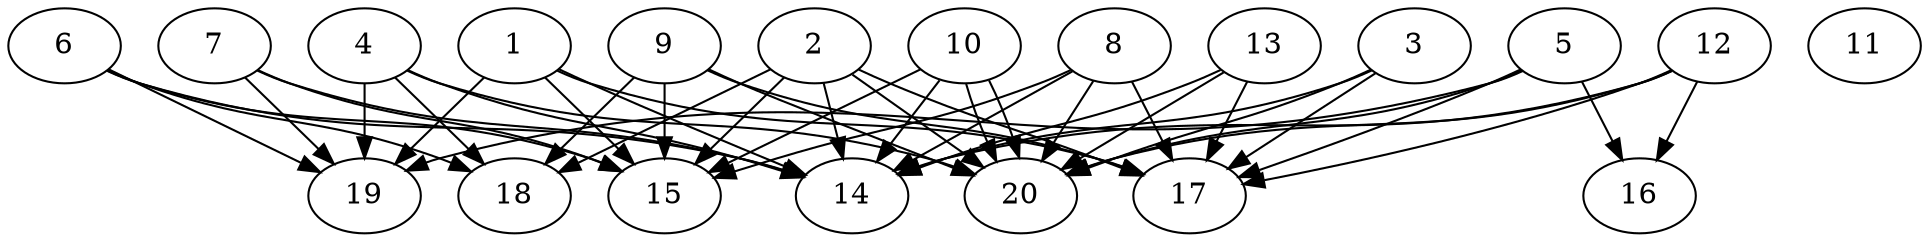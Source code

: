 // DAG automatically generated by daggen at Wed Jul 24 21:20:06 2019
// ./daggen --dot -n 20 --ccr 0.4 --fat 0.8 --regular 0.5 --density 0.8 --mindata 5242880 --maxdata 52428800 
digraph G {
  1 [size="18498560", alpha="0.10", expect_size="7399424"] 
  1 -> 14 [size ="7399424"]
  1 -> 15 [size ="7399424"]
  1 -> 17 [size ="7399424"]
  1 -> 19 [size ="7399424"]
  2 [size="105786880", alpha="0.13", expect_size="42314752"] 
  2 -> 14 [size ="42314752"]
  2 -> 15 [size ="42314752"]
  2 -> 17 [size ="42314752"]
  2 -> 18 [size ="42314752"]
  2 -> 20 [size ="42314752"]
  3 [size="88099840", alpha="0.07", expect_size="35239936"] 
  3 -> 14 [size ="35239936"]
  3 -> 17 [size ="35239936"]
  3 -> 20 [size ="35239936"]
  4 [size="36861440", alpha="0.03", expect_size="14744576"] 
  4 -> 14 [size ="14744576"]
  4 -> 18 [size ="14744576"]
  4 -> 19 [size ="14744576"]
  4 -> 20 [size ="14744576"]
  5 [size="125591040", alpha="0.06", expect_size="50236416"] 
  5 -> 16 [size ="50236416"]
  5 -> 17 [size ="50236416"]
  5 -> 19 [size ="50236416"]
  5 -> 20 [size ="50236416"]
  6 [size="115952640", alpha="0.13", expect_size="46381056"] 
  6 -> 14 [size ="46381056"]
  6 -> 15 [size ="46381056"]
  6 -> 18 [size ="46381056"]
  6 -> 19 [size ="46381056"]
  7 [size="25912320", alpha="0.05", expect_size="10364928"] 
  7 -> 14 [size ="10364928"]
  7 -> 15 [size ="10364928"]
  7 -> 19 [size ="10364928"]
  8 [size="65751040", alpha="0.15", expect_size="26300416"] 
  8 -> 14 [size ="26300416"]
  8 -> 15 [size ="26300416"]
  8 -> 17 [size ="26300416"]
  8 -> 20 [size ="26300416"]
  9 [size="16832000", alpha="0.13", expect_size="6732800"] 
  9 -> 15 [size ="6732800"]
  9 -> 17 [size ="6732800"]
  9 -> 18 [size ="6732800"]
  9 -> 20 [size ="6732800"]
  10 [size="75944960", alpha="0.10", expect_size="30377984"] 
  10 -> 14 [size ="30377984"]
  10 -> 15 [size ="30377984"]
  10 -> 20 [size ="30377984"]
  10 -> 20 [size ="30377984"]
  11 [size="33802240", alpha="0.10", expect_size="13520896"] 
  12 [size="90718720", alpha="0.12", expect_size="36287488"] 
  12 -> 14 [size ="36287488"]
  12 -> 16 [size ="36287488"]
  12 -> 17 [size ="36287488"]
  12 -> 20 [size ="36287488"]
  13 [size="47104000", alpha="0.17", expect_size="18841600"] 
  13 -> 14 [size ="18841600"]
  13 -> 17 [size ="18841600"]
  13 -> 20 [size ="18841600"]
  14 [size="89710080", alpha="0.15", expect_size="35884032"] 
  15 [size="105059840", alpha="0.18", expect_size="42023936"] 
  16 [size="22469120", alpha="0.02", expect_size="8987648"] 
  17 [size="96289280", alpha="0.10", expect_size="38515712"] 
  18 [size="127116800", alpha="0.14", expect_size="50846720"] 
  19 [size="98513920", alpha="0.16", expect_size="39405568"] 
  20 [size="58905600", alpha="0.18", expect_size="23562240"] 
}
